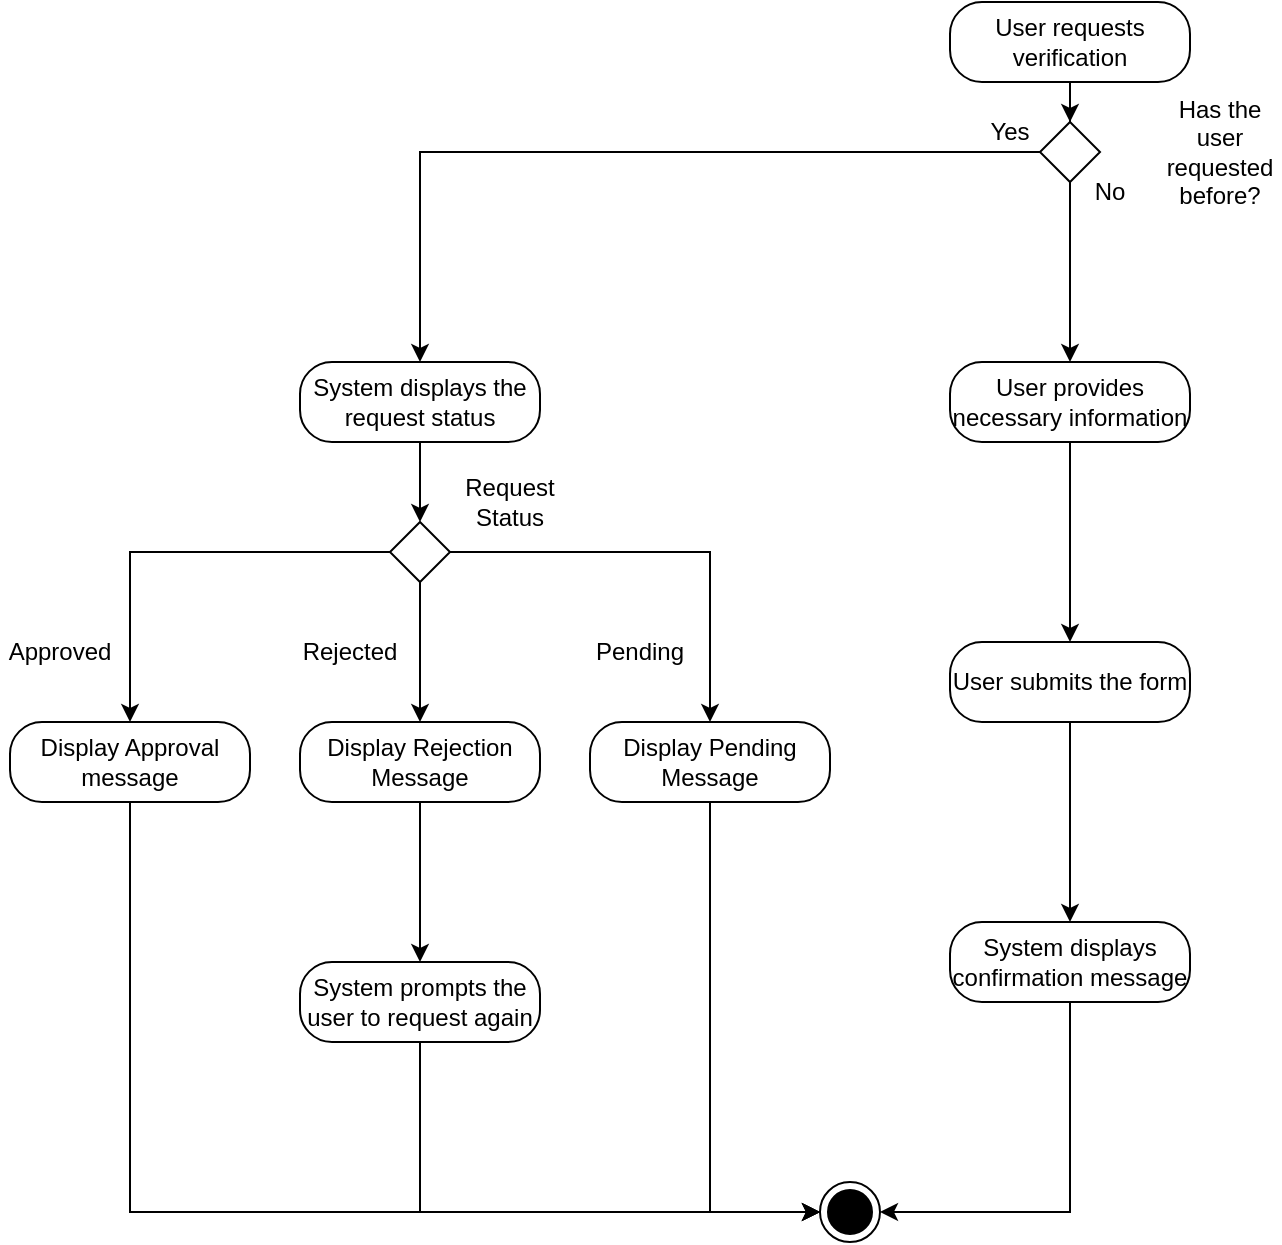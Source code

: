 <mxfile version="26.1.1">
  <diagram name="Page-1" id="ibrrmEwT9cAZw2iWcxNl">
    <mxGraphModel dx="2049" dy="696" grid="1" gridSize="10" guides="1" tooltips="1" connect="1" arrows="1" fold="1" page="1" pageScale="1" pageWidth="850" pageHeight="1100" math="0" shadow="0">
      <root>
        <mxCell id="0" />
        <mxCell id="1" parent="0" />
        <mxCell id="OwB3BeWDx1gVw8InTg9T-15" value="" style="edgeStyle=orthogonalEdgeStyle;rounded=0;orthogonalLoop=1;jettySize=auto;html=1;" parent="1" source="5pkW6j4vXnqZqOk_23c1-3" target="OwB3BeWDx1gVw8InTg9T-14" edge="1">
          <mxGeometry relative="1" as="geometry" />
        </mxCell>
        <mxCell id="5pkW6j4vXnqZqOk_23c1-3" value="User requests verification" style="rounded=1;whiteSpace=wrap;html=1;arcSize=40;fontColor=#000000;fillColor=#FFFFFF;strokeColor=light-dark(#000000, #ff9090);" parent="1" vertex="1">
          <mxGeometry x="365" y="270" width="120" height="40" as="geometry" />
        </mxCell>
        <mxCell id="OwB3BeWDx1gVw8InTg9T-30" style="edgeStyle=orthogonalEdgeStyle;rounded=0;orthogonalLoop=1;jettySize=auto;html=1;exitX=0.5;exitY=1;exitDx=0;exitDy=0;entryX=1;entryY=0.5;entryDx=0;entryDy=0;" parent="1" edge="1">
          <mxGeometry relative="1" as="geometry">
            <mxPoint x="645.0" y="490" as="sourcePoint" />
          </mxGeometry>
        </mxCell>
        <mxCell id="5pkW6j4vXnqZqOk_23c1-47" value="" style="edgeStyle=orthogonalEdgeStyle;rounded=0;orthogonalLoop=1;jettySize=auto;html=1;" parent="1" edge="1">
          <mxGeometry relative="1" as="geometry">
            <mxPoint x="430.0" y="690" as="sourcePoint" />
          </mxGeometry>
        </mxCell>
        <mxCell id="d-a5o7gupjWQoE0AKnKX-1" style="edgeStyle=orthogonalEdgeStyle;rounded=0;orthogonalLoop=1;jettySize=auto;html=1;exitX=0;exitY=0.5;exitDx=0;exitDy=0;entryX=0.5;entryY=0;entryDx=0;entryDy=0;" parent="1" source="OwB3BeWDx1gVw8InTg9T-14" target="OwB3BeWDx1gVw8InTg9T-22" edge="1">
          <mxGeometry relative="1" as="geometry" />
        </mxCell>
        <mxCell id="d-a5o7gupjWQoE0AKnKX-48" style="edgeStyle=orthogonalEdgeStyle;rounded=0;orthogonalLoop=1;jettySize=auto;html=1;exitX=0.5;exitY=1;exitDx=0;exitDy=0;entryX=0.5;entryY=0;entryDx=0;entryDy=0;" parent="1" source="OwB3BeWDx1gVw8InTg9T-14" target="d-a5o7gupjWQoE0AKnKX-3" edge="1">
          <mxGeometry relative="1" as="geometry" />
        </mxCell>
        <mxCell id="OwB3BeWDx1gVw8InTg9T-14" value="" style="rhombus;" parent="1" vertex="1">
          <mxGeometry x="410" y="330" width="30" height="30" as="geometry" />
        </mxCell>
        <mxCell id="OwB3BeWDx1gVw8InTg9T-20" value="Has the user requested before?" style="text;strokeColor=none;align=center;fillColor=none;html=1;verticalAlign=middle;whiteSpace=wrap;rounded=0;" parent="1" vertex="1">
          <mxGeometry x="470" y="330" width="60" height="30" as="geometry" />
        </mxCell>
        <mxCell id="OwB3BeWDx1gVw8InTg9T-21" value="No" style="text;strokeColor=none;align=center;fillColor=none;html=1;verticalAlign=middle;whiteSpace=wrap;rounded=0;" parent="1" vertex="1">
          <mxGeometry x="435" y="360" width="20" height="10" as="geometry" />
        </mxCell>
        <mxCell id="d-a5o7gupjWQoE0AKnKX-15" value="" style="edgeStyle=orthogonalEdgeStyle;rounded=0;orthogonalLoop=1;jettySize=auto;html=1;" parent="1" source="OwB3BeWDx1gVw8InTg9T-22" target="d-a5o7gupjWQoE0AKnKX-10" edge="1">
          <mxGeometry relative="1" as="geometry" />
        </mxCell>
        <mxCell id="OwB3BeWDx1gVw8InTg9T-22" value="System displays the request status" style="rounded=1;whiteSpace=wrap;html=1;arcSize=40;fontColor=#000000;fillColor=#FFFFFF;strokeColor=light-dark(#000000, #ff9090);" parent="1" vertex="1">
          <mxGeometry x="40" y="450" width="120" height="40" as="geometry" />
        </mxCell>
        <mxCell id="OwB3BeWDx1gVw8InTg9T-28" value="" style="edgeStyle=orthogonalEdgeStyle;rounded=0;orthogonalLoop=1;jettySize=auto;html=1;" parent="1" edge="1">
          <mxGeometry relative="1" as="geometry">
            <mxPoint x="430" y="510" as="sourcePoint" />
          </mxGeometry>
        </mxCell>
        <mxCell id="OwB3BeWDx1gVw8InTg9T-33" value="Yes" style="text;strokeColor=none;align=center;fillColor=none;html=1;verticalAlign=middle;whiteSpace=wrap;rounded=0;" parent="1" vertex="1">
          <mxGeometry x="385" y="330" width="20" height="10" as="geometry" />
        </mxCell>
        <mxCell id="d-a5o7gupjWQoE0AKnKX-49" style="edgeStyle=orthogonalEdgeStyle;rounded=0;orthogonalLoop=1;jettySize=auto;html=1;exitX=0.5;exitY=1;exitDx=0;exitDy=0;entryX=0.5;entryY=0;entryDx=0;entryDy=0;" parent="1" source="d-a5o7gupjWQoE0AKnKX-3" target="d-a5o7gupjWQoE0AKnKX-5" edge="1">
          <mxGeometry relative="1" as="geometry" />
        </mxCell>
        <mxCell id="d-a5o7gupjWQoE0AKnKX-3" value="User provides necessary information" style="rounded=1;whiteSpace=wrap;html=1;arcSize=40;fontColor=#000000;fillColor=#FFFFFF;strokeColor=light-dark(#000000, #ff9090);" parent="1" vertex="1">
          <mxGeometry x="365" y="450" width="120" height="40" as="geometry" />
        </mxCell>
        <mxCell id="d-a5o7gupjWQoE0AKnKX-50" style="edgeStyle=orthogonalEdgeStyle;rounded=0;orthogonalLoop=1;jettySize=auto;html=1;exitX=0.5;exitY=1;exitDx=0;exitDy=0;entryX=0.5;entryY=0;entryDx=0;entryDy=0;" parent="1" source="d-a5o7gupjWQoE0AKnKX-5" target="d-a5o7gupjWQoE0AKnKX-7" edge="1">
          <mxGeometry relative="1" as="geometry" />
        </mxCell>
        <mxCell id="d-a5o7gupjWQoE0AKnKX-5" value="User submits the form" style="rounded=1;whiteSpace=wrap;html=1;arcSize=40;fontColor=#000000;fillColor=#FFFFFF;strokeColor=light-dark(#000000, #ff9090);" parent="1" vertex="1">
          <mxGeometry x="365" y="590" width="120" height="40" as="geometry" />
        </mxCell>
        <mxCell id="d-a5o7gupjWQoE0AKnKX-54" style="edgeStyle=orthogonalEdgeStyle;rounded=0;orthogonalLoop=1;jettySize=auto;html=1;exitX=0.5;exitY=1;exitDx=0;exitDy=0;entryX=1;entryY=0.5;entryDx=0;entryDy=0;" parent="1" source="d-a5o7gupjWQoE0AKnKX-7" target="d-a5o7gupjWQoE0AKnKX-51" edge="1">
          <mxGeometry relative="1" as="geometry" />
        </mxCell>
        <mxCell id="d-a5o7gupjWQoE0AKnKX-7" value="System displays confirmation message" style="rounded=1;whiteSpace=wrap;html=1;arcSize=40;fontColor=#000000;fillColor=#FFFFFF;strokeColor=light-dark(#000000, #ff9090);" parent="1" vertex="1">
          <mxGeometry x="365" y="730" width="120" height="40" as="geometry" />
        </mxCell>
        <mxCell id="d-a5o7gupjWQoE0AKnKX-29" value="" style="edgeStyle=orthogonalEdgeStyle;rounded=0;orthogonalLoop=1;jettySize=auto;html=1;" parent="1" source="d-a5o7gupjWQoE0AKnKX-10" target="d-a5o7gupjWQoE0AKnKX-24" edge="1">
          <mxGeometry relative="1" as="geometry" />
        </mxCell>
        <mxCell id="d-a5o7gupjWQoE0AKnKX-30" style="edgeStyle=orthogonalEdgeStyle;rounded=0;orthogonalLoop=1;jettySize=auto;html=1;exitX=0;exitY=0.5;exitDx=0;exitDy=0;entryX=0.5;entryY=0;entryDx=0;entryDy=0;" parent="1" source="d-a5o7gupjWQoE0AKnKX-10" target="d-a5o7gupjWQoE0AKnKX-22" edge="1">
          <mxGeometry relative="1" as="geometry" />
        </mxCell>
        <mxCell id="d-a5o7gupjWQoE0AKnKX-31" style="edgeStyle=orthogonalEdgeStyle;rounded=0;orthogonalLoop=1;jettySize=auto;html=1;exitX=1;exitY=0.5;exitDx=0;exitDy=0;entryX=0.5;entryY=0;entryDx=0;entryDy=0;" parent="1" source="d-a5o7gupjWQoE0AKnKX-10" target="d-a5o7gupjWQoE0AKnKX-26" edge="1">
          <mxGeometry relative="1" as="geometry" />
        </mxCell>
        <mxCell id="d-a5o7gupjWQoE0AKnKX-10" value="" style="rhombus;" parent="1" vertex="1">
          <mxGeometry x="85" y="530" width="30" height="30" as="geometry" />
        </mxCell>
        <mxCell id="d-a5o7gupjWQoE0AKnKX-12" value="Request Status" style="text;strokeColor=none;align=center;fillColor=none;html=1;verticalAlign=middle;whiteSpace=wrap;rounded=0;" parent="1" vertex="1">
          <mxGeometry x="115" y="505" width="60" height="30" as="geometry" />
        </mxCell>
        <mxCell id="d-a5o7gupjWQoE0AKnKX-57" style="edgeStyle=orthogonalEdgeStyle;rounded=0;orthogonalLoop=1;jettySize=auto;html=1;exitX=0.5;exitY=1;exitDx=0;exitDy=0;entryX=0;entryY=0.5;entryDx=0;entryDy=0;" parent="1" source="d-a5o7gupjWQoE0AKnKX-22" target="d-a5o7gupjWQoE0AKnKX-51" edge="1">
          <mxGeometry relative="1" as="geometry" />
        </mxCell>
        <mxCell id="d-a5o7gupjWQoE0AKnKX-22" value="Display Approval message" style="rounded=1;whiteSpace=wrap;html=1;arcSize=40;fontColor=#000000;fillColor=#FFFFFF;strokeColor=light-dark(#000000, #ff9090);" parent="1" vertex="1">
          <mxGeometry x="-105" y="630" width="120" height="40" as="geometry" />
        </mxCell>
        <mxCell id="d-a5o7gupjWQoE0AKnKX-44" value="" style="edgeStyle=orthogonalEdgeStyle;rounded=0;orthogonalLoop=1;jettySize=auto;html=1;" parent="1" source="d-a5o7gupjWQoE0AKnKX-24" target="d-a5o7gupjWQoE0AKnKX-40" edge="1">
          <mxGeometry relative="1" as="geometry" />
        </mxCell>
        <mxCell id="d-a5o7gupjWQoE0AKnKX-24" value="Display Rejection Message" style="rounded=1;whiteSpace=wrap;html=1;arcSize=40;fontColor=#000000;fillColor=#FFFFFF;strokeColor=light-dark(#000000, #ff9090);" parent="1" vertex="1">
          <mxGeometry x="40" y="630" width="120" height="40" as="geometry" />
        </mxCell>
        <mxCell id="d-a5o7gupjWQoE0AKnKX-55" style="edgeStyle=orthogonalEdgeStyle;rounded=0;orthogonalLoop=1;jettySize=auto;html=1;exitX=0.5;exitY=1;exitDx=0;exitDy=0;entryX=0;entryY=0.5;entryDx=0;entryDy=0;" parent="1" source="d-a5o7gupjWQoE0AKnKX-26" target="d-a5o7gupjWQoE0AKnKX-51" edge="1">
          <mxGeometry relative="1" as="geometry" />
        </mxCell>
        <mxCell id="d-a5o7gupjWQoE0AKnKX-26" value="Display Pending Message" style="rounded=1;whiteSpace=wrap;html=1;arcSize=40;fontColor=#000000;fillColor=#FFFFFF;strokeColor=light-dark(#000000, #ff9090);" parent="1" vertex="1">
          <mxGeometry x="185" y="630" width="120" height="40" as="geometry" />
        </mxCell>
        <mxCell id="d-a5o7gupjWQoE0AKnKX-32" value="Approved" style="text;strokeColor=none;align=center;fillColor=none;html=1;verticalAlign=middle;whiteSpace=wrap;rounded=0;" parent="1" vertex="1">
          <mxGeometry x="-110" y="580" width="60" height="30" as="geometry" />
        </mxCell>
        <mxCell id="d-a5o7gupjWQoE0AKnKX-33" value="Pending" style="text;strokeColor=none;align=center;fillColor=none;html=1;verticalAlign=middle;whiteSpace=wrap;rounded=0;" parent="1" vertex="1">
          <mxGeometry x="180" y="580" width="60" height="30" as="geometry" />
        </mxCell>
        <mxCell id="d-a5o7gupjWQoE0AKnKX-34" value="Rejected" style="text;strokeColor=none;align=center;fillColor=none;html=1;verticalAlign=middle;whiteSpace=wrap;rounded=0;" parent="1" vertex="1">
          <mxGeometry x="35" y="580" width="60" height="30" as="geometry" />
        </mxCell>
        <mxCell id="d-a5o7gupjWQoE0AKnKX-56" style="edgeStyle=orthogonalEdgeStyle;rounded=0;orthogonalLoop=1;jettySize=auto;html=1;exitX=0.5;exitY=1;exitDx=0;exitDy=0;entryX=0;entryY=0.5;entryDx=0;entryDy=0;" parent="1" source="d-a5o7gupjWQoE0AKnKX-40" target="d-a5o7gupjWQoE0AKnKX-51" edge="1">
          <mxGeometry relative="1" as="geometry">
            <Array as="points">
              <mxPoint x="100" y="875" />
            </Array>
          </mxGeometry>
        </mxCell>
        <mxCell id="d-a5o7gupjWQoE0AKnKX-40" value="System prompts the user to request again" style="rounded=1;whiteSpace=wrap;html=1;arcSize=40;fontColor=#000000;fillColor=#FFFFFF;strokeColor=light-dark(#000000, #ff9090);" parent="1" vertex="1">
          <mxGeometry x="40" y="750" width="120" height="40" as="geometry" />
        </mxCell>
        <mxCell id="d-a5o7gupjWQoE0AKnKX-51" value="" style="ellipse;html=1;shape=endState;fillColor=#000000;strokeColor=light-dark(#000000, #ff9090);" parent="1" vertex="1">
          <mxGeometry x="300" y="860" width="30" height="30" as="geometry" />
        </mxCell>
      </root>
    </mxGraphModel>
  </diagram>
</mxfile>
